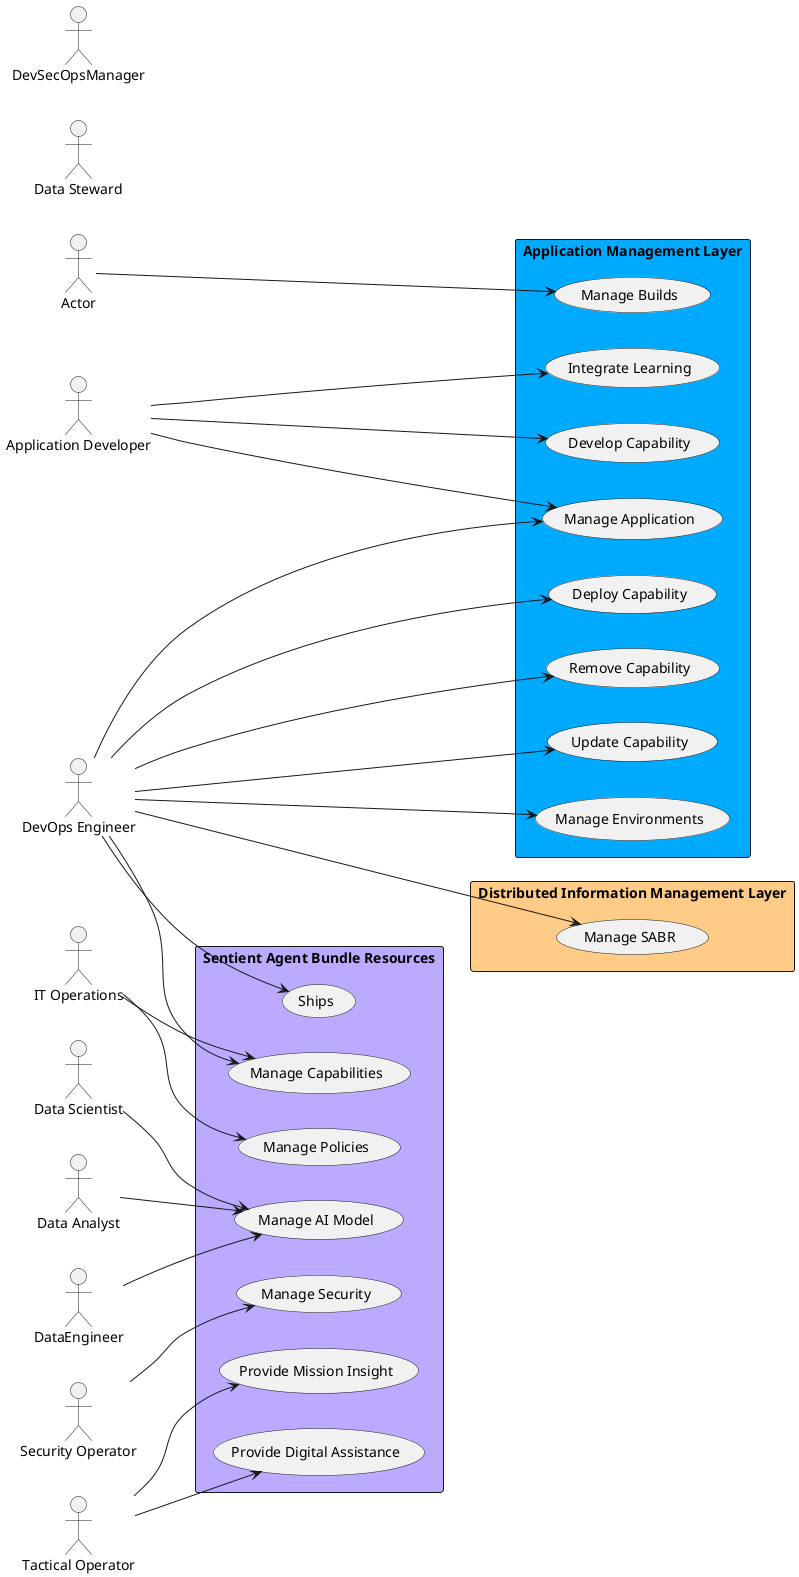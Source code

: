 @startuml

left to right direction

Actor "Actor" as Actor

Actor "Application Developer" as ApplicationDeveloper

Actor "Data Analyst" as DataAnalyst

Actor "DataEngineer" as DataEngineer

Actor "Data Scientist" as DataScientist

Actor "Data Steward" as DataSteward

Actor "DevOps Engineer" as DevOpsEngineer

Actor "DevSecOpsManager" as DevSecOpsManager

Actor "IT Operations" as ITOperations

Actor "Security Operator" as SecurityOperator

Actor "Tactical Operator" as TacticalOperator



rectangle "Application Management Layer" as aml  #00aaff {
        usecase "Manage Builds" as ManageBuilds
    
        Actor ---> ManageBuilds
        
    usecase "Manage Environments" as ManageEnvironments
    
        DevOpsEngineer ---> ManageEnvironments
        

}

rectangle "Application Management Layer" as aml  #00aaff {
        usecase "Integrate Learning" as IntegrateLearning
    
        ApplicationDeveloper --> IntegrateLearning
        
    usecase "Manage Application" as ManageApplication
    
        DevOpsEngineer --> ManageApplication
        
        ApplicationDeveloper --> ManageApplication
        

}

rectangle "Application Management Layer" as aml  #00aaff {
        usecase "Develop Capability" as DevelopCapability
    
        ApplicationDeveloper ---> DevelopCapability
        
    usecase "Deploy Capability" as DeployCapability
    
        DevOpsEngineer ---> DeployCapability
        
    usecase "Remove Capability" as RemoveCapability
    
        DevOpsEngineer ---> RemoveCapability
        
    usecase "Update Capability" as UpdateCapability
    
        DevOpsEngineer ---> UpdateCapability
        

}

rectangle "Sentient Agent Bundle Resources" as sabr  #bbaaff {
        usecase "Manage AI Model" as ManageAIModel
    
        DataEngineer --> ManageAIModel
        
        DataScientist --> ManageAIModel
        
        DataAnalyst --> ManageAIModel
        
    usecase "Manage Capabilities" as ManageCapabilities
    
        DevOpsEngineer --> ManageCapabilities
        
        ITOperations --> ManageCapabilities
        
    usecase "Ships" as Ships
    
        DevOpsEngineer --> Ships
        
    usecase "Manage Policies" as ManagePolicies
    
        ITOperations --> ManagePolicies
        
    usecase "Manage Security" as ManageSecurity
    
        SecurityOperator --> ManageSecurity
        
    usecase "Provide Digital Assistance" as ProvideDigitalAssistance
    
        TacticalOperator --> ProvideDigitalAssistance
        
    usecase "Provide Mission Insight" as ProvideMissionInsight
    
        TacticalOperator --> ProvideMissionInsight
        

}

rectangle "Distributed Information Management Layer" as diml  #ffcc88 {
        usecase "Manage SABR" as ManageSABR
    
        DevOpsEngineer ---> ManageSABR
        

}


@enduml
